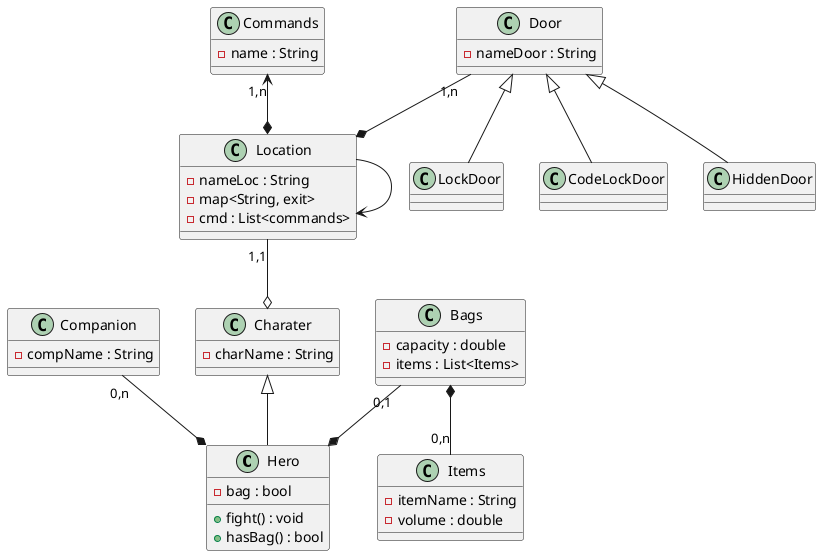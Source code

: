 @startuml

class Hero extends Charater {
    - bag : bool

    + fight() : void
    + hasBag() : bool
}

class Location {
    - nameLoc : String
    - map<String, exit>
    - cmd : List<commands>
}

class Door {
    - nameDoor : String
}

class LockDoor extends Door {

}

class CodeLockDoor extends Door {

}

class HiddenDoor extends Door {

}

class Charater {
 - charName : String
}

class Companion {
 - compName : String
}

class Commands {
    - name : String
}

class Items {
    - itemName : String
    - volume : double
}

class Bags {
    - capacity : double
    - items : List<Items>
}

Location -> Location
Commands "1,n" <--* Location
Door "1,n" --* Location
Location "1,1" --o Charater


Bags "0,1" --* Hero
Bags *-- "0,n" Items

Companion "0,n" --* Hero

@enduml